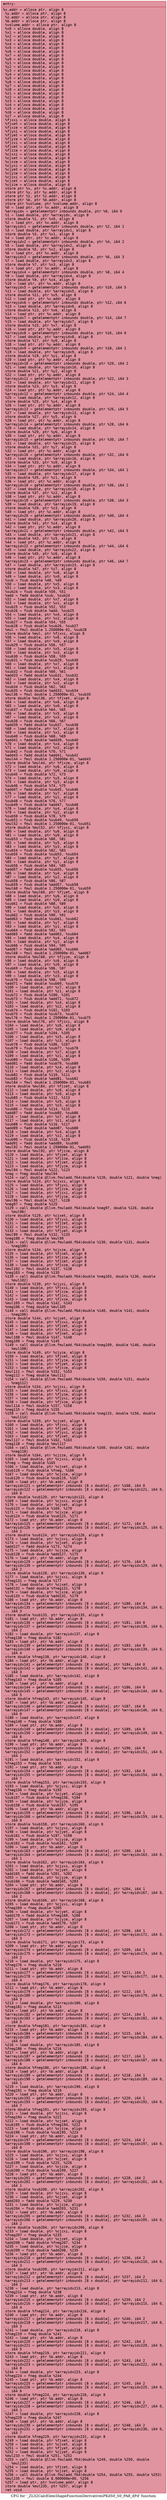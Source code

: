 digraph "CFG for '_ZL32CalcElemShapeFunctionDerivativesPKdS0_S0_PA8_dPd' function" {
	label="CFG for '_ZL32CalcElemShapeFunctionDerivativesPKdS0_S0_PA8_dPd' function";

	Node0x561418afe030 [shape=record,color="#b70d28ff", style=filled, fillcolor="#b70d2870" fontname="Courier",label="{entry:\l|  %x.addr = alloca ptr, align 8\l  %y.addr = alloca ptr, align 8\l  %z.addr = alloca ptr, align 8\l  %b.addr = alloca ptr, align 8\l  %volume.addr = alloca ptr, align 8\l  %x0 = alloca double, align 8\l  %x1 = alloca double, align 8\l  %x2 = alloca double, align 8\l  %x3 = alloca double, align 8\l  %x4 = alloca double, align 8\l  %x5 = alloca double, align 8\l  %x6 = alloca double, align 8\l  %x7 = alloca double, align 8\l  %y0 = alloca double, align 8\l  %y1 = alloca double, align 8\l  %y2 = alloca double, align 8\l  %y3 = alloca double, align 8\l  %y4 = alloca double, align 8\l  %y5 = alloca double, align 8\l  %y6 = alloca double, align 8\l  %y7 = alloca double, align 8\l  %z0 = alloca double, align 8\l  %z1 = alloca double, align 8\l  %z2 = alloca double, align 8\l  %z3 = alloca double, align 8\l  %z4 = alloca double, align 8\l  %z5 = alloca double, align 8\l  %z6 = alloca double, align 8\l  %z7 = alloca double, align 8\l  %fjxxi = alloca double, align 8\l  %fjxet = alloca double, align 8\l  %fjxze = alloca double, align 8\l  %fjyxi = alloca double, align 8\l  %fjyet = alloca double, align 8\l  %fjyze = alloca double, align 8\l  %fjzxi = alloca double, align 8\l  %fjzet = alloca double, align 8\l  %fjzze = alloca double, align 8\l  %cjxxi = alloca double, align 8\l  %cjxet = alloca double, align 8\l  %cjxze = alloca double, align 8\l  %cjyxi = alloca double, align 8\l  %cjyet = alloca double, align 8\l  %cjyze = alloca double, align 8\l  %cjzxi = alloca double, align 8\l  %cjzet = alloca double, align 8\l  %cjzze = alloca double, align 8\l  store ptr %x, ptr %x.addr, align 8\l  store ptr %y, ptr %y.addr, align 8\l  store ptr %z, ptr %z.addr, align 8\l  store ptr %b, ptr %b.addr, align 8\l  store ptr %volume, ptr %volume.addr, align 8\l  %0 = load ptr, ptr %x.addr, align 8\l  %arrayidx = getelementptr inbounds double, ptr %0, i64 0\l  %1 = load double, ptr %arrayidx, align 8\l  store double %1, ptr %x0, align 8\l  %2 = load ptr, ptr %x.addr, align 8\l  %arrayidx1 = getelementptr inbounds double, ptr %2, i64 1\l  %3 = load double, ptr %arrayidx1, align 8\l  store double %3, ptr %x1, align 8\l  %4 = load ptr, ptr %x.addr, align 8\l  %arrayidx2 = getelementptr inbounds double, ptr %4, i64 2\l  %5 = load double, ptr %arrayidx2, align 8\l  store double %5, ptr %x2, align 8\l  %6 = load ptr, ptr %x.addr, align 8\l  %arrayidx3 = getelementptr inbounds double, ptr %6, i64 3\l  %7 = load double, ptr %arrayidx3, align 8\l  store double %7, ptr %x3, align 8\l  %8 = load ptr, ptr %x.addr, align 8\l  %arrayidx4 = getelementptr inbounds double, ptr %8, i64 4\l  %9 = load double, ptr %arrayidx4, align 8\l  store double %9, ptr %x4, align 8\l  %10 = load ptr, ptr %x.addr, align 8\l  %arrayidx5 = getelementptr inbounds double, ptr %10, i64 5\l  %11 = load double, ptr %arrayidx5, align 8\l  store double %11, ptr %x5, align 8\l  %12 = load ptr, ptr %x.addr, align 8\l  %arrayidx6 = getelementptr inbounds double, ptr %12, i64 6\l  %13 = load double, ptr %arrayidx6, align 8\l  store double %13, ptr %x6, align 8\l  %14 = load ptr, ptr %x.addr, align 8\l  %arrayidx7 = getelementptr inbounds double, ptr %14, i64 7\l  %15 = load double, ptr %arrayidx7, align 8\l  store double %15, ptr %x7, align 8\l  %16 = load ptr, ptr %y.addr, align 8\l  %arrayidx8 = getelementptr inbounds double, ptr %16, i64 0\l  %17 = load double, ptr %arrayidx8, align 8\l  store double %17, ptr %y0, align 8\l  %18 = load ptr, ptr %y.addr, align 8\l  %arrayidx9 = getelementptr inbounds double, ptr %18, i64 1\l  %19 = load double, ptr %arrayidx9, align 8\l  store double %19, ptr %y1, align 8\l  %20 = load ptr, ptr %y.addr, align 8\l  %arrayidx10 = getelementptr inbounds double, ptr %20, i64 2\l  %21 = load double, ptr %arrayidx10, align 8\l  store double %21, ptr %y2, align 8\l  %22 = load ptr, ptr %y.addr, align 8\l  %arrayidx11 = getelementptr inbounds double, ptr %22, i64 3\l  %23 = load double, ptr %arrayidx11, align 8\l  store double %23, ptr %y3, align 8\l  %24 = load ptr, ptr %y.addr, align 8\l  %arrayidx12 = getelementptr inbounds double, ptr %24, i64 4\l  %25 = load double, ptr %arrayidx12, align 8\l  store double %25, ptr %y4, align 8\l  %26 = load ptr, ptr %y.addr, align 8\l  %arrayidx13 = getelementptr inbounds double, ptr %26, i64 5\l  %27 = load double, ptr %arrayidx13, align 8\l  store double %27, ptr %y5, align 8\l  %28 = load ptr, ptr %y.addr, align 8\l  %arrayidx14 = getelementptr inbounds double, ptr %28, i64 6\l  %29 = load double, ptr %arrayidx14, align 8\l  store double %29, ptr %y6, align 8\l  %30 = load ptr, ptr %y.addr, align 8\l  %arrayidx15 = getelementptr inbounds double, ptr %30, i64 7\l  %31 = load double, ptr %arrayidx15, align 8\l  store double %31, ptr %y7, align 8\l  %32 = load ptr, ptr %z.addr, align 8\l  %arrayidx16 = getelementptr inbounds double, ptr %32, i64 0\l  %33 = load double, ptr %arrayidx16, align 8\l  store double %33, ptr %z0, align 8\l  %34 = load ptr, ptr %z.addr, align 8\l  %arrayidx17 = getelementptr inbounds double, ptr %34, i64 1\l  %35 = load double, ptr %arrayidx17, align 8\l  store double %35, ptr %z1, align 8\l  %36 = load ptr, ptr %z.addr, align 8\l  %arrayidx18 = getelementptr inbounds double, ptr %36, i64 2\l  %37 = load double, ptr %arrayidx18, align 8\l  store double %37, ptr %z2, align 8\l  %38 = load ptr, ptr %z.addr, align 8\l  %arrayidx19 = getelementptr inbounds double, ptr %38, i64 3\l  %39 = load double, ptr %arrayidx19, align 8\l  store double %39, ptr %z3, align 8\l  %40 = load ptr, ptr %z.addr, align 8\l  %arrayidx20 = getelementptr inbounds double, ptr %40, i64 4\l  %41 = load double, ptr %arrayidx20, align 8\l  store double %41, ptr %z4, align 8\l  %42 = load ptr, ptr %z.addr, align 8\l  %arrayidx21 = getelementptr inbounds double, ptr %42, i64 5\l  %43 = load double, ptr %arrayidx21, align 8\l  store double %43, ptr %z5, align 8\l  %44 = load ptr, ptr %z.addr, align 8\l  %arrayidx22 = getelementptr inbounds double, ptr %44, i64 6\l  %45 = load double, ptr %arrayidx22, align 8\l  store double %45, ptr %z6, align 8\l  %46 = load ptr, ptr %z.addr, align 8\l  %arrayidx23 = getelementptr inbounds double, ptr %46, i64 7\l  %47 = load double, ptr %arrayidx23, align 8\l  store double %47, ptr %z7, align 8\l  %48 = load double, ptr %x6, align 8\l  %49 = load double, ptr %x0, align 8\l  %sub = fsub double %48, %49\l  %50 = load double, ptr %x5, align 8\l  %51 = load double, ptr %x3, align 8\l  %sub24 = fsub double %50, %51\l  %add = fadd double %sub, %sub24\l  %52 = load double, ptr %x7, align 8\l  %53 = load double, ptr %x1, align 8\l  %sub25 = fsub double %52, %53\l  %sub26 = fsub double %add, %sub25\l  %54 = load double, ptr %x4, align 8\l  %55 = load double, ptr %x2, align 8\l  %sub27 = fsub double %54, %55\l  %sub28 = fsub double %sub26, %sub27\l  %mul = fmul double 1.250000e-01, %sub28\l  store double %mul, ptr %fjxxi, align 8\l  %56 = load double, ptr %x6, align 8\l  %57 = load double, ptr %x0, align 8\l  %sub29 = fsub double %56, %57\l  %58 = load double, ptr %x5, align 8\l  %59 = load double, ptr %x3, align 8\l  %sub30 = fsub double %58, %59\l  %sub31 = fsub double %sub29, %sub30\l  %60 = load double, ptr %x7, align 8\l  %61 = load double, ptr %x1, align 8\l  %sub32 = fsub double %60, %61\l  %add33 = fadd double %sub31, %sub32\l  %62 = load double, ptr %x4, align 8\l  %63 = load double, ptr %x2, align 8\l  %sub34 = fsub double %62, %63\l  %sub35 = fsub double %add33, %sub34\l  %mul36 = fmul double 1.250000e-01, %sub35\l  store double %mul36, ptr %fjxet, align 8\l  %64 = load double, ptr %x6, align 8\l  %65 = load double, ptr %x0, align 8\l  %sub37 = fsub double %64, %65\l  %66 = load double, ptr %x5, align 8\l  %67 = load double, ptr %x3, align 8\l  %sub38 = fsub double %66, %67\l  %add39 = fadd double %sub37, %sub38\l  %68 = load double, ptr %x7, align 8\l  %69 = load double, ptr %x1, align 8\l  %sub40 = fsub double %68, %69\l  %add41 = fadd double %add39, %sub40\l  %70 = load double, ptr %x4, align 8\l  %71 = load double, ptr %x2, align 8\l  %sub42 = fsub double %70, %71\l  %add43 = fadd double %add41, %sub42\l  %mul44 = fmul double 1.250000e-01, %add43\l  store double %mul44, ptr %fjxze, align 8\l  %72 = load double, ptr %y6, align 8\l  %73 = load double, ptr %y0, align 8\l  %sub45 = fsub double %72, %73\l  %74 = load double, ptr %y5, align 8\l  %75 = load double, ptr %y3, align 8\l  %sub46 = fsub double %74, %75\l  %add47 = fadd double %sub45, %sub46\l  %76 = load double, ptr %y7, align 8\l  %77 = load double, ptr %y1, align 8\l  %sub48 = fsub double %76, %77\l  %sub49 = fsub double %add47, %sub48\l  %78 = load double, ptr %y4, align 8\l  %79 = load double, ptr %y2, align 8\l  %sub50 = fsub double %78, %79\l  %sub51 = fsub double %sub49, %sub50\l  %mul52 = fmul double 1.250000e-01, %sub51\l  store double %mul52, ptr %fjyxi, align 8\l  %80 = load double, ptr %y6, align 8\l  %81 = load double, ptr %y0, align 8\l  %sub53 = fsub double %80, %81\l  %82 = load double, ptr %y5, align 8\l  %83 = load double, ptr %y3, align 8\l  %sub54 = fsub double %82, %83\l  %sub55 = fsub double %sub53, %sub54\l  %84 = load double, ptr %y7, align 8\l  %85 = load double, ptr %y1, align 8\l  %sub56 = fsub double %84, %85\l  %add57 = fadd double %sub55, %sub56\l  %86 = load double, ptr %y4, align 8\l  %87 = load double, ptr %y2, align 8\l  %sub58 = fsub double %86, %87\l  %sub59 = fsub double %add57, %sub58\l  %mul60 = fmul double 1.250000e-01, %sub59\l  store double %mul60, ptr %fjyet, align 8\l  %88 = load double, ptr %y6, align 8\l  %89 = load double, ptr %y0, align 8\l  %sub61 = fsub double %88, %89\l  %90 = load double, ptr %y5, align 8\l  %91 = load double, ptr %y3, align 8\l  %sub62 = fsub double %90, %91\l  %add63 = fadd double %sub61, %sub62\l  %92 = load double, ptr %y7, align 8\l  %93 = load double, ptr %y1, align 8\l  %sub64 = fsub double %92, %93\l  %add65 = fadd double %add63, %sub64\l  %94 = load double, ptr %y4, align 8\l  %95 = load double, ptr %y2, align 8\l  %sub66 = fsub double %94, %95\l  %add67 = fadd double %add65, %sub66\l  %mul68 = fmul double 1.250000e-01, %add67\l  store double %mul68, ptr %fjyze, align 8\l  %96 = load double, ptr %z6, align 8\l  %97 = load double, ptr %z0, align 8\l  %sub69 = fsub double %96, %97\l  %98 = load double, ptr %z5, align 8\l  %99 = load double, ptr %z3, align 8\l  %sub70 = fsub double %98, %99\l  %add71 = fadd double %sub69, %sub70\l  %100 = load double, ptr %z7, align 8\l  %101 = load double, ptr %z1, align 8\l  %sub72 = fsub double %100, %101\l  %sub73 = fsub double %add71, %sub72\l  %102 = load double, ptr %z4, align 8\l  %103 = load double, ptr %z2, align 8\l  %sub74 = fsub double %102, %103\l  %sub75 = fsub double %sub73, %sub74\l  %mul76 = fmul double 1.250000e-01, %sub75\l  store double %mul76, ptr %fjzxi, align 8\l  %104 = load double, ptr %z6, align 8\l  %105 = load double, ptr %z0, align 8\l  %sub77 = fsub double %104, %105\l  %106 = load double, ptr %z5, align 8\l  %107 = load double, ptr %z3, align 8\l  %sub78 = fsub double %106, %107\l  %sub79 = fsub double %sub77, %sub78\l  %108 = load double, ptr %z7, align 8\l  %109 = load double, ptr %z1, align 8\l  %sub80 = fsub double %108, %109\l  %add81 = fadd double %sub79, %sub80\l  %110 = load double, ptr %z4, align 8\l  %111 = load double, ptr %z2, align 8\l  %sub82 = fsub double %110, %111\l  %sub83 = fsub double %add81, %sub82\l  %mul84 = fmul double 1.250000e-01, %sub83\l  store double %mul84, ptr %fjzet, align 8\l  %112 = load double, ptr %z6, align 8\l  %113 = load double, ptr %z0, align 8\l  %sub85 = fsub double %112, %113\l  %114 = load double, ptr %z5, align 8\l  %115 = load double, ptr %z3, align 8\l  %sub86 = fsub double %114, %115\l  %add87 = fadd double %sub85, %sub86\l  %116 = load double, ptr %z7, align 8\l  %117 = load double, ptr %z1, align 8\l  %sub88 = fsub double %116, %117\l  %add89 = fadd double %add87, %sub88\l  %118 = load double, ptr %z4, align 8\l  %119 = load double, ptr %z2, align 8\l  %sub90 = fsub double %118, %119\l  %add91 = fadd double %add89, %sub90\l  %mul92 = fmul double 1.250000e-01, %add91\l  store double %mul92, ptr %fjzze, align 8\l  %120 = load double, ptr %fjyet, align 8\l  %121 = load double, ptr %fjzze, align 8\l  %122 = load double, ptr %fjzet, align 8\l  %123 = load double, ptr %fjyze, align 8\l  %mul94 = fmul double %122, %123\l  %neg = fneg double %mul94\l  %124 = call double @llvm.fmuladd.f64(double %120, double %121, double %neg)\l  store double %124, ptr %cjxxi, align 8\l  %125 = load double, ptr %fjyxi, align 8\l  %126 = load double, ptr %fjzze, align 8\l  %127 = load double, ptr %fjzxi, align 8\l  %128 = load double, ptr %fjyze, align 8\l  %mul96 = fmul double %127, %128\l  %neg97 = fneg double %125\l  %129 = call double @llvm.fmuladd.f64(double %neg97, double %126, double\l... %mul96)\l  store double %129, ptr %cjxet, align 8\l  %130 = load double, ptr %fjyxi, align 8\l  %131 = load double, ptr %fjzet, align 8\l  %132 = load double, ptr %fjzxi, align 8\l  %133 = load double, ptr %fjyet, align 8\l  %mul99 = fmul double %132, %133\l  %neg100 = fneg double %mul99\l  %134 = call double @llvm.fmuladd.f64(double %130, double %131, double\l... %neg100)\l  store double %134, ptr %cjxze, align 8\l  %135 = load double, ptr %fjxet, align 8\l  %136 = load double, ptr %fjzze, align 8\l  %137 = load double, ptr %fjzet, align 8\l  %138 = load double, ptr %fjxze, align 8\l  %mul102 = fmul double %137, %138\l  %neg103 = fneg double %135\l  %139 = call double @llvm.fmuladd.f64(double %neg103, double %136, double\l... %mul102)\l  store double %139, ptr %cjyxi, align 8\l  %140 = load double, ptr %fjxxi, align 8\l  %141 = load double, ptr %fjzze, align 8\l  %142 = load double, ptr %fjzxi, align 8\l  %143 = load double, ptr %fjxze, align 8\l  %mul105 = fmul double %142, %143\l  %neg106 = fneg double %mul105\l  %144 = call double @llvm.fmuladd.f64(double %140, double %141, double\l... %neg106)\l  store double %144, ptr %cjyet, align 8\l  %145 = load double, ptr %fjxxi, align 8\l  %146 = load double, ptr %fjzet, align 8\l  %147 = load double, ptr %fjzxi, align 8\l  %148 = load double, ptr %fjxet, align 8\l  %mul108 = fmul double %147, %148\l  %neg109 = fneg double %145\l  %149 = call double @llvm.fmuladd.f64(double %neg109, double %146, double\l... %mul108)\l  store double %149, ptr %cjyze, align 8\l  %150 = load double, ptr %fjxet, align 8\l  %151 = load double, ptr %fjyze, align 8\l  %152 = load double, ptr %fjyet, align 8\l  %153 = load double, ptr %fjxze, align 8\l  %mul111 = fmul double %152, %153\l  %neg112 = fneg double %mul111\l  %154 = call double @llvm.fmuladd.f64(double %150, double %151, double\l... %neg112)\l  store double %154, ptr %cjzxi, align 8\l  %155 = load double, ptr %fjxxi, align 8\l  %156 = load double, ptr %fjyze, align 8\l  %157 = load double, ptr %fjyxi, align 8\l  %158 = load double, ptr %fjxze, align 8\l  %mul114 = fmul double %157, %158\l  %neg115 = fneg double %155\l  %159 = call double @llvm.fmuladd.f64(double %neg115, double %156, double\l... %mul114)\l  store double %159, ptr %cjzet, align 8\l  %160 = load double, ptr %fjxxi, align 8\l  %161 = load double, ptr %fjyet, align 8\l  %162 = load double, ptr %fjyxi, align 8\l  %163 = load double, ptr %fjxet, align 8\l  %mul117 = fmul double %162, %163\l  %neg118 = fneg double %mul117\l  %164 = call double @llvm.fmuladd.f64(double %160, double %161, double\l... %neg118)\l  store double %164, ptr %cjzze, align 8\l  %165 = load double, ptr %cjxxi, align 8\l  %fneg = fneg double %165\l  %166 = load double, ptr %cjxet, align 8\l  %sub119 = fsub double %fneg, %166\l  %167 = load double, ptr %cjxze, align 8\l  %sub120 = fsub double %sub119, %167\l  %168 = load ptr, ptr %b.addr, align 8\l  %arrayidx121 = getelementptr inbounds [8 x double], ptr %168, i64 0\l  %arrayidx122 = getelementptr inbounds [8 x double], ptr %arrayidx121, i64 0,\l... i64 0\l  store double %sub120, ptr %arrayidx122, align 8\l  %169 = load double, ptr %cjxxi, align 8\l  %170 = load double, ptr %cjxet, align 8\l  %sub123 = fsub double %169, %170\l  %171 = load double, ptr %cjxze, align 8\l  %sub124 = fsub double %sub123, %171\l  %172 = load ptr, ptr %b.addr, align 8\l  %arrayidx125 = getelementptr inbounds [8 x double], ptr %172, i64 0\l  %arrayidx126 = getelementptr inbounds [8 x double], ptr %arrayidx125, i64 0,\l... i64 1\l  store double %sub124, ptr %arrayidx126, align 8\l  %173 = load double, ptr %cjxxi, align 8\l  %174 = load double, ptr %cjxet, align 8\l  %add127 = fadd double %173, %174\l  %175 = load double, ptr %cjxze, align 8\l  %sub128 = fsub double %add127, %175\l  %176 = load ptr, ptr %b.addr, align 8\l  %arrayidx129 = getelementptr inbounds [8 x double], ptr %176, i64 0\l  %arrayidx130 = getelementptr inbounds [8 x double], ptr %arrayidx129, i64 0,\l... i64 2\l  store double %sub128, ptr %arrayidx130, align 8\l  %177 = load double, ptr %cjxxi, align 8\l  %fneg131 = fneg double %177\l  %178 = load double, ptr %cjxet, align 8\l  %add132 = fadd double %fneg131, %178\l  %179 = load double, ptr %cjxze, align 8\l  %sub133 = fsub double %add132, %179\l  %180 = load ptr, ptr %b.addr, align 8\l  %arrayidx134 = getelementptr inbounds [8 x double], ptr %180, i64 0\l  %arrayidx135 = getelementptr inbounds [8 x double], ptr %arrayidx134, i64 0,\l... i64 3\l  store double %sub133, ptr %arrayidx135, align 8\l  %181 = load ptr, ptr %b.addr, align 8\l  %arrayidx136 = getelementptr inbounds [8 x double], ptr %181, i64 0\l  %arrayidx137 = getelementptr inbounds [8 x double], ptr %arrayidx136, i64 0,\l... i64 2\l  %182 = load double, ptr %arrayidx137, align 8\l  %fneg138 = fneg double %182\l  %183 = load ptr, ptr %b.addr, align 8\l  %arrayidx139 = getelementptr inbounds [8 x double], ptr %183, i64 0\l  %arrayidx140 = getelementptr inbounds [8 x double], ptr %arrayidx139, i64 0,\l... i64 4\l  store double %fneg138, ptr %arrayidx140, align 8\l  %184 = load ptr, ptr %b.addr, align 8\l  %arrayidx141 = getelementptr inbounds [8 x double], ptr %184, i64 0\l  %arrayidx142 = getelementptr inbounds [8 x double], ptr %arrayidx141, i64 0,\l... i64 3\l  %185 = load double, ptr %arrayidx142, align 8\l  %fneg143 = fneg double %185\l  %186 = load ptr, ptr %b.addr, align 8\l  %arrayidx144 = getelementptr inbounds [8 x double], ptr %186, i64 0\l  %arrayidx145 = getelementptr inbounds [8 x double], ptr %arrayidx144, i64 0,\l... i64 5\l  store double %fneg143, ptr %arrayidx145, align 8\l  %187 = load ptr, ptr %b.addr, align 8\l  %arrayidx146 = getelementptr inbounds [8 x double], ptr %187, i64 0\l  %arrayidx147 = getelementptr inbounds [8 x double], ptr %arrayidx146, i64 0,\l... i64 0\l  %188 = load double, ptr %arrayidx147, align 8\l  %fneg148 = fneg double %188\l  %189 = load ptr, ptr %b.addr, align 8\l  %arrayidx149 = getelementptr inbounds [8 x double], ptr %189, i64 0\l  %arrayidx150 = getelementptr inbounds [8 x double], ptr %arrayidx149, i64 0,\l... i64 6\l  store double %fneg148, ptr %arrayidx150, align 8\l  %190 = load ptr, ptr %b.addr, align 8\l  %arrayidx151 = getelementptr inbounds [8 x double], ptr %190, i64 0\l  %arrayidx152 = getelementptr inbounds [8 x double], ptr %arrayidx151, i64 0,\l... i64 1\l  %191 = load double, ptr %arrayidx152, align 8\l  %fneg153 = fneg double %191\l  %192 = load ptr, ptr %b.addr, align 8\l  %arrayidx154 = getelementptr inbounds [8 x double], ptr %192, i64 0\l  %arrayidx155 = getelementptr inbounds [8 x double], ptr %arrayidx154, i64 0,\l... i64 7\l  store double %fneg153, ptr %arrayidx155, align 8\l  %193 = load double, ptr %cjyxi, align 8\l  %fneg156 = fneg double %193\l  %194 = load double, ptr %cjyet, align 8\l  %sub157 = fsub double %fneg156, %194\l  %195 = load double, ptr %cjyze, align 8\l  %sub158 = fsub double %sub157, %195\l  %196 = load ptr, ptr %b.addr, align 8\l  %arrayidx159 = getelementptr inbounds [8 x double], ptr %196, i64 1\l  %arrayidx160 = getelementptr inbounds [8 x double], ptr %arrayidx159, i64 0,\l... i64 0\l  store double %sub158, ptr %arrayidx160, align 8\l  %197 = load double, ptr %cjyxi, align 8\l  %198 = load double, ptr %cjyet, align 8\l  %sub161 = fsub double %197, %198\l  %199 = load double, ptr %cjyze, align 8\l  %sub162 = fsub double %sub161, %199\l  %200 = load ptr, ptr %b.addr, align 8\l  %arrayidx163 = getelementptr inbounds [8 x double], ptr %200, i64 1\l  %arrayidx164 = getelementptr inbounds [8 x double], ptr %arrayidx163, i64 0,\l... i64 1\l  store double %sub162, ptr %arrayidx164, align 8\l  %201 = load double, ptr %cjyxi, align 8\l  %202 = load double, ptr %cjyet, align 8\l  %add165 = fadd double %201, %202\l  %203 = load double, ptr %cjyze, align 8\l  %sub166 = fsub double %add165, %203\l  %204 = load ptr, ptr %b.addr, align 8\l  %arrayidx167 = getelementptr inbounds [8 x double], ptr %204, i64 1\l  %arrayidx168 = getelementptr inbounds [8 x double], ptr %arrayidx167, i64 0,\l... i64 2\l  store double %sub166, ptr %arrayidx168, align 8\l  %205 = load double, ptr %cjyxi, align 8\l  %fneg169 = fneg double %205\l  %206 = load double, ptr %cjyet, align 8\l  %add170 = fadd double %fneg169, %206\l  %207 = load double, ptr %cjyze, align 8\l  %sub171 = fsub double %add170, %207\l  %208 = load ptr, ptr %b.addr, align 8\l  %arrayidx172 = getelementptr inbounds [8 x double], ptr %208, i64 1\l  %arrayidx173 = getelementptr inbounds [8 x double], ptr %arrayidx172, i64 0,\l... i64 3\l  store double %sub171, ptr %arrayidx173, align 8\l  %209 = load ptr, ptr %b.addr, align 8\l  %arrayidx174 = getelementptr inbounds [8 x double], ptr %209, i64 1\l  %arrayidx175 = getelementptr inbounds [8 x double], ptr %arrayidx174, i64 0,\l... i64 2\l  %210 = load double, ptr %arrayidx175, align 8\l  %fneg176 = fneg double %210\l  %211 = load ptr, ptr %b.addr, align 8\l  %arrayidx177 = getelementptr inbounds [8 x double], ptr %211, i64 1\l  %arrayidx178 = getelementptr inbounds [8 x double], ptr %arrayidx177, i64 0,\l... i64 4\l  store double %fneg176, ptr %arrayidx178, align 8\l  %212 = load ptr, ptr %b.addr, align 8\l  %arrayidx179 = getelementptr inbounds [8 x double], ptr %212, i64 1\l  %arrayidx180 = getelementptr inbounds [8 x double], ptr %arrayidx179, i64 0,\l... i64 3\l  %213 = load double, ptr %arrayidx180, align 8\l  %fneg181 = fneg double %213\l  %214 = load ptr, ptr %b.addr, align 8\l  %arrayidx182 = getelementptr inbounds [8 x double], ptr %214, i64 1\l  %arrayidx183 = getelementptr inbounds [8 x double], ptr %arrayidx182, i64 0,\l... i64 5\l  store double %fneg181, ptr %arrayidx183, align 8\l  %215 = load ptr, ptr %b.addr, align 8\l  %arrayidx184 = getelementptr inbounds [8 x double], ptr %215, i64 1\l  %arrayidx185 = getelementptr inbounds [8 x double], ptr %arrayidx184, i64 0,\l... i64 0\l  %216 = load double, ptr %arrayidx185, align 8\l  %fneg186 = fneg double %216\l  %217 = load ptr, ptr %b.addr, align 8\l  %arrayidx187 = getelementptr inbounds [8 x double], ptr %217, i64 1\l  %arrayidx188 = getelementptr inbounds [8 x double], ptr %arrayidx187, i64 0,\l... i64 6\l  store double %fneg186, ptr %arrayidx188, align 8\l  %218 = load ptr, ptr %b.addr, align 8\l  %arrayidx189 = getelementptr inbounds [8 x double], ptr %218, i64 1\l  %arrayidx190 = getelementptr inbounds [8 x double], ptr %arrayidx189, i64 0,\l... i64 1\l  %219 = load double, ptr %arrayidx190, align 8\l  %fneg191 = fneg double %219\l  %220 = load ptr, ptr %b.addr, align 8\l  %arrayidx192 = getelementptr inbounds [8 x double], ptr %220, i64 1\l  %arrayidx193 = getelementptr inbounds [8 x double], ptr %arrayidx192, i64 0,\l... i64 7\l  store double %fneg191, ptr %arrayidx193, align 8\l  %221 = load double, ptr %cjzxi, align 8\l  %fneg194 = fneg double %221\l  %222 = load double, ptr %cjzet, align 8\l  %sub195 = fsub double %fneg194, %222\l  %223 = load double, ptr %cjzze, align 8\l  %sub196 = fsub double %sub195, %223\l  %224 = load ptr, ptr %b.addr, align 8\l  %arrayidx197 = getelementptr inbounds [8 x double], ptr %224, i64 2\l  %arrayidx198 = getelementptr inbounds [8 x double], ptr %arrayidx197, i64 0,\l... i64 0\l  store double %sub196, ptr %arrayidx198, align 8\l  %225 = load double, ptr %cjzxi, align 8\l  %226 = load double, ptr %cjzet, align 8\l  %sub199 = fsub double %225, %226\l  %227 = load double, ptr %cjzze, align 8\l  %sub200 = fsub double %sub199, %227\l  %228 = load ptr, ptr %b.addr, align 8\l  %arrayidx201 = getelementptr inbounds [8 x double], ptr %228, i64 2\l  %arrayidx202 = getelementptr inbounds [8 x double], ptr %arrayidx201, i64 0,\l... i64 1\l  store double %sub200, ptr %arrayidx202, align 8\l  %229 = load double, ptr %cjzxi, align 8\l  %230 = load double, ptr %cjzet, align 8\l  %add203 = fadd double %229, %230\l  %231 = load double, ptr %cjzze, align 8\l  %sub204 = fsub double %add203, %231\l  %232 = load ptr, ptr %b.addr, align 8\l  %arrayidx205 = getelementptr inbounds [8 x double], ptr %232, i64 2\l  %arrayidx206 = getelementptr inbounds [8 x double], ptr %arrayidx205, i64 0,\l... i64 2\l  store double %sub204, ptr %arrayidx206, align 8\l  %233 = load double, ptr %cjzxi, align 8\l  %fneg207 = fneg double %233\l  %234 = load double, ptr %cjzet, align 8\l  %add208 = fadd double %fneg207, %234\l  %235 = load double, ptr %cjzze, align 8\l  %sub209 = fsub double %add208, %235\l  %236 = load ptr, ptr %b.addr, align 8\l  %arrayidx210 = getelementptr inbounds [8 x double], ptr %236, i64 2\l  %arrayidx211 = getelementptr inbounds [8 x double], ptr %arrayidx210, i64 0,\l... i64 3\l  store double %sub209, ptr %arrayidx211, align 8\l  %237 = load ptr, ptr %b.addr, align 8\l  %arrayidx212 = getelementptr inbounds [8 x double], ptr %237, i64 2\l  %arrayidx213 = getelementptr inbounds [8 x double], ptr %arrayidx212, i64 0,\l... i64 2\l  %238 = load double, ptr %arrayidx213, align 8\l  %fneg214 = fneg double %238\l  %239 = load ptr, ptr %b.addr, align 8\l  %arrayidx215 = getelementptr inbounds [8 x double], ptr %239, i64 2\l  %arrayidx216 = getelementptr inbounds [8 x double], ptr %arrayidx215, i64 0,\l... i64 4\l  store double %fneg214, ptr %arrayidx216, align 8\l  %240 = load ptr, ptr %b.addr, align 8\l  %arrayidx217 = getelementptr inbounds [8 x double], ptr %240, i64 2\l  %arrayidx218 = getelementptr inbounds [8 x double], ptr %arrayidx217, i64 0,\l... i64 3\l  %241 = load double, ptr %arrayidx218, align 8\l  %fneg219 = fneg double %241\l  %242 = load ptr, ptr %b.addr, align 8\l  %arrayidx220 = getelementptr inbounds [8 x double], ptr %242, i64 2\l  %arrayidx221 = getelementptr inbounds [8 x double], ptr %arrayidx220, i64 0,\l... i64 5\l  store double %fneg219, ptr %arrayidx221, align 8\l  %243 = load ptr, ptr %b.addr, align 8\l  %arrayidx222 = getelementptr inbounds [8 x double], ptr %243, i64 2\l  %arrayidx223 = getelementptr inbounds [8 x double], ptr %arrayidx222, i64 0,\l... i64 0\l  %244 = load double, ptr %arrayidx223, align 8\l  %fneg224 = fneg double %244\l  %245 = load ptr, ptr %b.addr, align 8\l  %arrayidx225 = getelementptr inbounds [8 x double], ptr %245, i64 2\l  %arrayidx226 = getelementptr inbounds [8 x double], ptr %arrayidx225, i64 0,\l... i64 6\l  store double %fneg224, ptr %arrayidx226, align 8\l  %246 = load ptr, ptr %b.addr, align 8\l  %arrayidx227 = getelementptr inbounds [8 x double], ptr %246, i64 2\l  %arrayidx228 = getelementptr inbounds [8 x double], ptr %arrayidx227, i64 0,\l... i64 1\l  %247 = load double, ptr %arrayidx228, align 8\l  %fneg229 = fneg double %247\l  %248 = load ptr, ptr %b.addr, align 8\l  %arrayidx230 = getelementptr inbounds [8 x double], ptr %248, i64 2\l  %arrayidx231 = getelementptr inbounds [8 x double], ptr %arrayidx230, i64 0,\l... i64 7\l  store double %fneg229, ptr %arrayidx231, align 8\l  %249 = load double, ptr %fjxet, align 8\l  %250 = load double, ptr %cjxet, align 8\l  %251 = load double, ptr %fjyet, align 8\l  %252 = load double, ptr %cjyet, align 8\l  %mul233 = fmul double %251, %252\l  %253 = call double @llvm.fmuladd.f64(double %249, double %250, double\l... %mul233)\l  %254 = load double, ptr %fjzet, align 8\l  %255 = load double, ptr %cjzet, align 8\l  %256 = call double @llvm.fmuladd.f64(double %254, double %255, double %253)\l  %mul235 = fmul double 8.000000e+00, %256\l  %257 = load ptr, ptr %volume.addr, align 8\l  store double %mul235, ptr %257, align 8\l  ret void\l}"];
}

